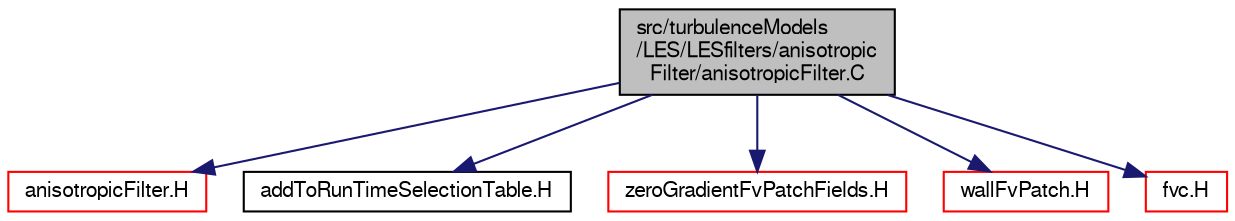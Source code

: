 digraph "src/turbulenceModels/LES/LESfilters/anisotropicFilter/anisotropicFilter.C"
{
  bgcolor="transparent";
  edge [fontname="FreeSans",fontsize="10",labelfontname="FreeSans",labelfontsize="10"];
  node [fontname="FreeSans",fontsize="10",shape=record];
  Node0 [label="src/turbulenceModels\l/LES/LESfilters/anisotropic\lFilter/anisotropicFilter.C",height=0.2,width=0.4,color="black", fillcolor="grey75", style="filled", fontcolor="black"];
  Node0 -> Node1 [color="midnightblue",fontsize="10",style="solid",fontname="FreeSans"];
  Node1 [label="anisotropicFilter.H",height=0.2,width=0.4,color="red",URL="$a40526.html"];
  Node0 -> Node3 [color="midnightblue",fontsize="10",style="solid",fontname="FreeSans"];
  Node3 [label="addToRunTimeSelectionTable.H",height=0.2,width=0.4,color="black",URL="$a09263.html",tooltip="Macros for easy insertion into run-time selection tables. "];
  Node0 -> Node4 [color="midnightblue",fontsize="10",style="solid",fontname="FreeSans"];
  Node4 [label="zeroGradientFvPatchFields.H",height=0.2,width=0.4,color="red",URL="$a01547.html"];
  Node0 -> Node192 [color="midnightblue",fontsize="10",style="solid",fontname="FreeSans"];
  Node192 [label="wallFvPatch.H",height=0.2,width=0.4,color="red",URL="$a03680.html"];
  Node0 -> Node194 [color="midnightblue",fontsize="10",style="solid",fontname="FreeSans"];
  Node194 [label="fvc.H",height=0.2,width=0.4,color="red",URL="$a02924.html"];
}
